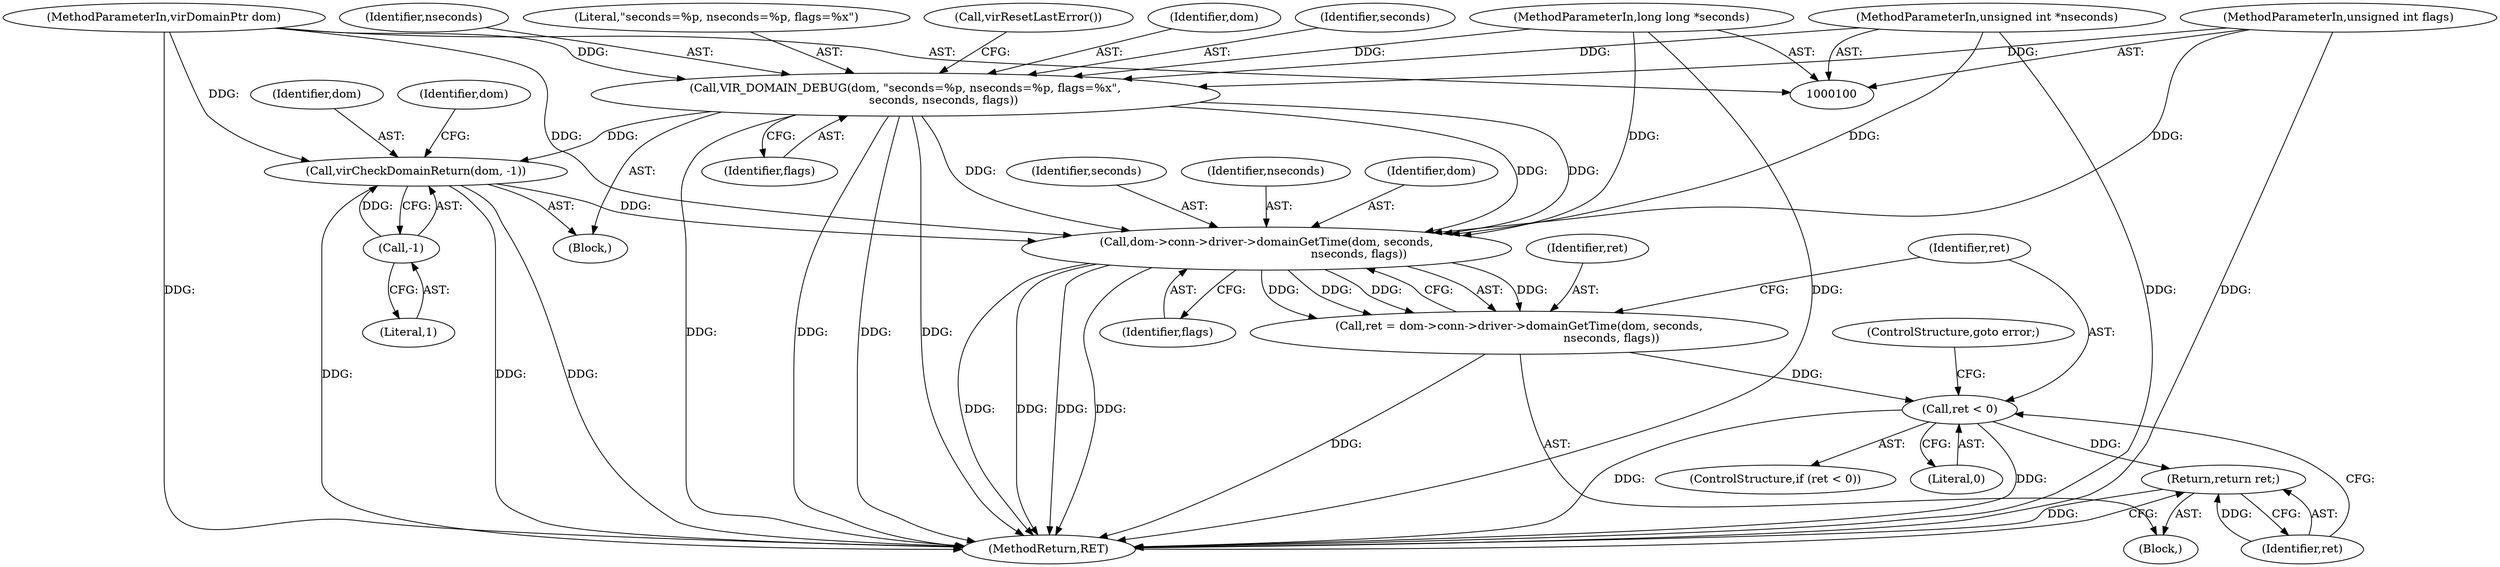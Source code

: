 digraph "0_libvirt_506e9d6c2d4baaf580d489fff0690c0ff2ff588f@API" {
"1000113" [label="(Call,virCheckDomainReturn(dom, -1))"];
"1000106" [label="(Call,VIR_DOMAIN_DEBUG(dom, \"seconds=%p, nseconds=%p, flags=%x\",\n                     seconds, nseconds, flags))"];
"1000101" [label="(MethodParameterIn,virDomainPtr dom)"];
"1000102" [label="(MethodParameterIn,long long *seconds)"];
"1000103" [label="(MethodParameterIn,unsigned int *nseconds)"];
"1000104" [label="(MethodParameterIn,unsigned int flags)"];
"1000115" [label="(Call,-1)"];
"1000136" [label="(Call,dom->conn->driver->domainGetTime(dom, seconds,\n                                                   nseconds, flags))"];
"1000134" [label="(Call,ret = dom->conn->driver->domainGetTime(dom, seconds,\n                                                   nseconds, flags))"];
"1000142" [label="(Call,ret < 0)"];
"1000146" [label="(Return,return ret;)"];
"1000157" [label="(MethodReturn,RET)"];
"1000101" [label="(MethodParameterIn,virDomainPtr dom)"];
"1000141" [label="(ControlStructure,if (ret < 0))"];
"1000142" [label="(Call,ret < 0)"];
"1000138" [label="(Identifier,seconds)"];
"1000105" [label="(Block,)"];
"1000140" [label="(Identifier,flags)"];
"1000110" [label="(Identifier,nseconds)"];
"1000103" [label="(MethodParameterIn,unsigned int *nseconds)"];
"1000108" [label="(Literal,\"seconds=%p, nseconds=%p, flags=%x\")"];
"1000115" [label="(Call,-1)"];
"1000136" [label="(Call,dom->conn->driver->domainGetTime(dom, seconds,\n                                                   nseconds, flags))"];
"1000135" [label="(Identifier,ret)"];
"1000113" [label="(Call,virCheckDomainReturn(dom, -1))"];
"1000147" [label="(Identifier,ret)"];
"1000111" [label="(Identifier,flags)"];
"1000106" [label="(Call,VIR_DOMAIN_DEBUG(dom, \"seconds=%p, nseconds=%p, flags=%x\",\n                     seconds, nseconds, flags))"];
"1000112" [label="(Call,virResetLastError())"];
"1000107" [label="(Identifier,dom)"];
"1000134" [label="(Call,ret = dom->conn->driver->domainGetTime(dom, seconds,\n                                                   nseconds, flags))"];
"1000145" [label="(ControlStructure,goto error;)"];
"1000104" [label="(MethodParameterIn,unsigned int flags)"];
"1000102" [label="(MethodParameterIn,long long *seconds)"];
"1000132" [label="(Block,)"];
"1000116" [label="(Literal,1)"];
"1000139" [label="(Identifier,nseconds)"];
"1000120" [label="(Identifier,dom)"];
"1000137" [label="(Identifier,dom)"];
"1000114" [label="(Identifier,dom)"];
"1000146" [label="(Return,return ret;)"];
"1000143" [label="(Identifier,ret)"];
"1000109" [label="(Identifier,seconds)"];
"1000144" [label="(Literal,0)"];
"1000113" -> "1000105"  [label="AST: "];
"1000113" -> "1000115"  [label="CFG: "];
"1000114" -> "1000113"  [label="AST: "];
"1000115" -> "1000113"  [label="AST: "];
"1000120" -> "1000113"  [label="CFG: "];
"1000113" -> "1000157"  [label="DDG: "];
"1000113" -> "1000157"  [label="DDG: "];
"1000113" -> "1000157"  [label="DDG: "];
"1000106" -> "1000113"  [label="DDG: "];
"1000101" -> "1000113"  [label="DDG: "];
"1000115" -> "1000113"  [label="DDG: "];
"1000113" -> "1000136"  [label="DDG: "];
"1000106" -> "1000105"  [label="AST: "];
"1000106" -> "1000111"  [label="CFG: "];
"1000107" -> "1000106"  [label="AST: "];
"1000108" -> "1000106"  [label="AST: "];
"1000109" -> "1000106"  [label="AST: "];
"1000110" -> "1000106"  [label="AST: "];
"1000111" -> "1000106"  [label="AST: "];
"1000112" -> "1000106"  [label="CFG: "];
"1000106" -> "1000157"  [label="DDG: "];
"1000106" -> "1000157"  [label="DDG: "];
"1000106" -> "1000157"  [label="DDG: "];
"1000106" -> "1000157"  [label="DDG: "];
"1000101" -> "1000106"  [label="DDG: "];
"1000102" -> "1000106"  [label="DDG: "];
"1000103" -> "1000106"  [label="DDG: "];
"1000104" -> "1000106"  [label="DDG: "];
"1000106" -> "1000136"  [label="DDG: "];
"1000106" -> "1000136"  [label="DDG: "];
"1000106" -> "1000136"  [label="DDG: "];
"1000101" -> "1000100"  [label="AST: "];
"1000101" -> "1000157"  [label="DDG: "];
"1000101" -> "1000136"  [label="DDG: "];
"1000102" -> "1000100"  [label="AST: "];
"1000102" -> "1000157"  [label="DDG: "];
"1000102" -> "1000136"  [label="DDG: "];
"1000103" -> "1000100"  [label="AST: "];
"1000103" -> "1000157"  [label="DDG: "];
"1000103" -> "1000136"  [label="DDG: "];
"1000104" -> "1000100"  [label="AST: "];
"1000104" -> "1000157"  [label="DDG: "];
"1000104" -> "1000136"  [label="DDG: "];
"1000115" -> "1000116"  [label="CFG: "];
"1000116" -> "1000115"  [label="AST: "];
"1000136" -> "1000134"  [label="AST: "];
"1000136" -> "1000140"  [label="CFG: "];
"1000137" -> "1000136"  [label="AST: "];
"1000138" -> "1000136"  [label="AST: "];
"1000139" -> "1000136"  [label="AST: "];
"1000140" -> "1000136"  [label="AST: "];
"1000134" -> "1000136"  [label="CFG: "];
"1000136" -> "1000157"  [label="DDG: "];
"1000136" -> "1000157"  [label="DDG: "];
"1000136" -> "1000157"  [label="DDG: "];
"1000136" -> "1000157"  [label="DDG: "];
"1000136" -> "1000134"  [label="DDG: "];
"1000136" -> "1000134"  [label="DDG: "];
"1000136" -> "1000134"  [label="DDG: "];
"1000136" -> "1000134"  [label="DDG: "];
"1000134" -> "1000132"  [label="AST: "];
"1000135" -> "1000134"  [label="AST: "];
"1000143" -> "1000134"  [label="CFG: "];
"1000134" -> "1000157"  [label="DDG: "];
"1000134" -> "1000142"  [label="DDG: "];
"1000142" -> "1000141"  [label="AST: "];
"1000142" -> "1000144"  [label="CFG: "];
"1000143" -> "1000142"  [label="AST: "];
"1000144" -> "1000142"  [label="AST: "];
"1000145" -> "1000142"  [label="CFG: "];
"1000147" -> "1000142"  [label="CFG: "];
"1000142" -> "1000157"  [label="DDG: "];
"1000142" -> "1000157"  [label="DDG: "];
"1000142" -> "1000146"  [label="DDG: "];
"1000146" -> "1000132"  [label="AST: "];
"1000146" -> "1000147"  [label="CFG: "];
"1000147" -> "1000146"  [label="AST: "];
"1000157" -> "1000146"  [label="CFG: "];
"1000146" -> "1000157"  [label="DDG: "];
"1000147" -> "1000146"  [label="DDG: "];
}
